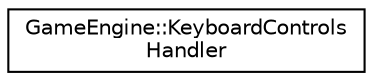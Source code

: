 digraph "Graphical Class Hierarchy"
{
  edge [fontname="Helvetica",fontsize="10",labelfontname="Helvetica",labelfontsize="10"];
  node [fontname="Helvetica",fontsize="10",shape=record];
  rankdir="LR";
  Node0 [label="GameEngine::KeyboardControls\lHandler",height=0.2,width=0.4,color="black", fillcolor="white", style="filled",URL="$class_game_engine_1_1_keyboard_controls_handler.html"];
}
